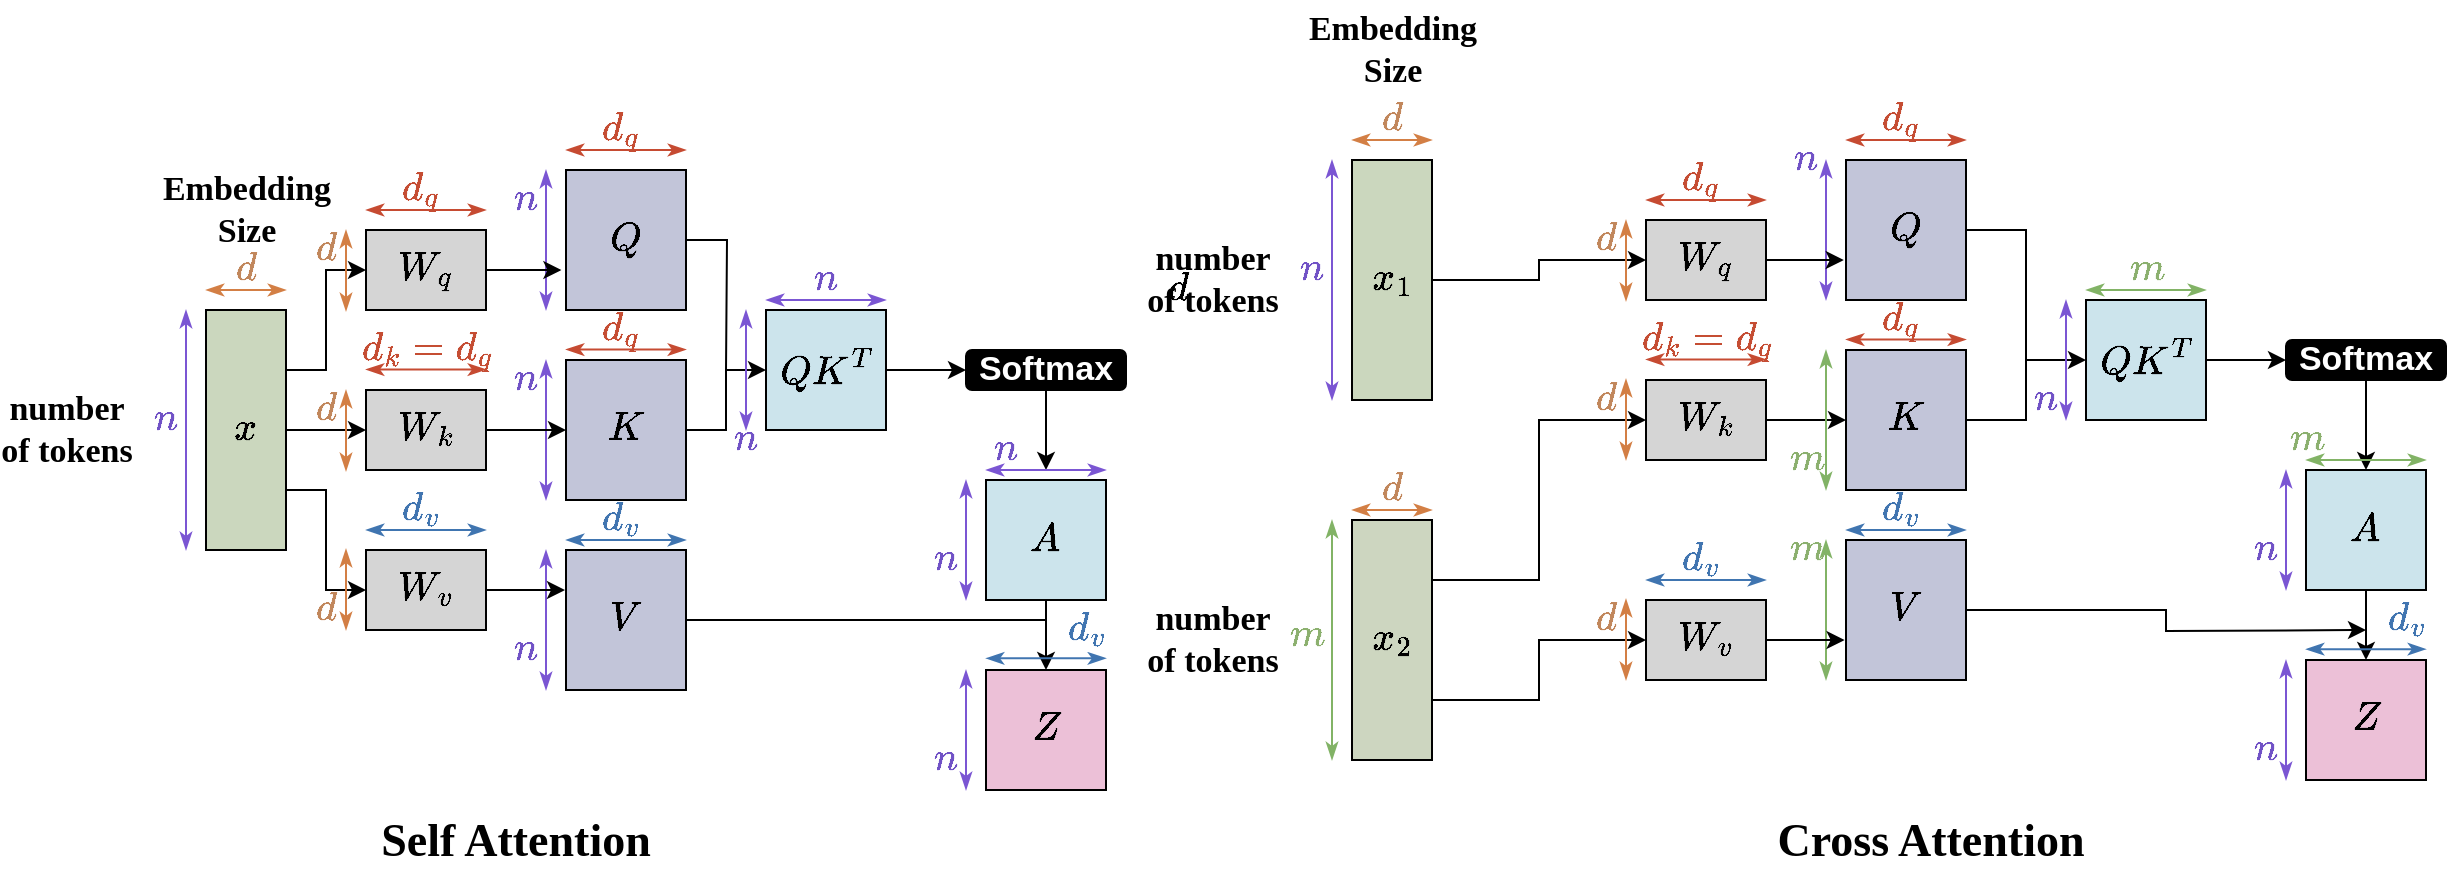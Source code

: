 <mxfile version="24.6.1" type="device">
  <diagram name="Attention Mechanisms" id="attention-diagram">
    <mxGraphModel dx="2728" dy="1097" grid="1" gridSize="10" guides="1" tooltips="1" connect="1" arrows="1" fold="1" page="1" pageScale="1" pageWidth="1100" pageHeight="850" math="1" shadow="0">
      <root>
        <mxCell id="0" />
        <mxCell id="1" parent="0" />
        <mxCell id="title1" value="Self Attention" style="text;html=1;strokeColor=none;fillColor=none;align=center;verticalAlign=middle;whiteSpace=wrap;fontSize=23;fontStyle=1;labelBackgroundColor=none;fontFamily=Georgia;" parent="1" vertex="1">
          <mxGeometry x="150" y="410" width="210" height="30" as="geometry" />
        </mxCell>
        <mxCell id="n4ni0wFZ942lwkIVXQDE-225" style="edgeStyle=orthogonalEdgeStyle;rounded=0;orthogonalLoop=1;jettySize=auto;html=1;exitX=1;exitY=0.25;exitDx=0;exitDy=0;entryX=0;entryY=0.5;entryDx=0;entryDy=0;fontSize=17;fontStyle=1" edge="1" parent="1" source="input_x" target="Wq">
          <mxGeometry relative="1" as="geometry" />
        </mxCell>
        <mxCell id="n4ni0wFZ942lwkIVXQDE-227" style="edgeStyle=orthogonalEdgeStyle;rounded=0;orthogonalLoop=1;jettySize=auto;html=1;exitX=1;exitY=0.5;exitDx=0;exitDy=0;entryX=0;entryY=0.5;entryDx=0;entryDy=0;fontSize=17;fontStyle=1" edge="1" parent="1" source="input_x" target="Wk">
          <mxGeometry relative="1" as="geometry" />
        </mxCell>
        <mxCell id="n4ni0wFZ942lwkIVXQDE-229" style="edgeStyle=orthogonalEdgeStyle;rounded=0;orthogonalLoop=1;jettySize=auto;html=1;exitX=1;exitY=0.75;exitDx=0;exitDy=0;entryX=0;entryY=0.5;entryDx=0;entryDy=0;fontSize=17;fontStyle=1" edge="1" parent="1" source="input_x" target="Wv">
          <mxGeometry relative="1" as="geometry" />
        </mxCell>
        <mxCell id="input_x" value="&lt;span style=&quot;font-size: 17px;&quot;&gt;`x`&lt;/span&gt;" style="rounded=0;whiteSpace=wrap;html=1;fillColor=#cbd7be;fontSize=17;fontStyle=1" parent="1" vertex="1">
          <mxGeometry x="100" y="160" width="40" height="120" as="geometry" />
        </mxCell>
        <mxCell id="Wq" value="`W_q`" style="rounded=0;whiteSpace=wrap;html=1;fillColor=#d5d5d5;fontSize=17;fontStyle=1" parent="1" vertex="1">
          <mxGeometry x="180" y="120" width="60" height="40" as="geometry" />
        </mxCell>
        <mxCell id="Wk" value="`W_k`" style="rounded=0;whiteSpace=wrap;html=1;fillColor=#d5d5d5;fontSize=17;fontStyle=1" parent="1" vertex="1">
          <mxGeometry x="180" y="200" width="60" height="40" as="geometry" />
        </mxCell>
        <mxCell id="Wv" value="`W_v`" style="rounded=0;whiteSpace=wrap;html=1;fillColor=#d5d5d5;fontSize=17;fontStyle=1" parent="1" vertex="1">
          <mxGeometry x="180" y="280" width="60" height="40" as="geometry" />
        </mxCell>
        <mxCell id="n4ni0wFZ942lwkIVXQDE-234" style="edgeStyle=orthogonalEdgeStyle;rounded=0;orthogonalLoop=1;jettySize=auto;html=1;exitX=1;exitY=0.5;exitDx=0;exitDy=0;endArrow=none;endFill=0;fontSize=17;fontStyle=1" edge="1" parent="1" source="Q">
          <mxGeometry relative="1" as="geometry">
            <mxPoint x="360" y="190" as="targetPoint" />
          </mxGeometry>
        </mxCell>
        <mxCell id="Q" value="&lt;span style=&quot;font-size: 17px;&quot;&gt;`Q`&lt;/span&gt;" style="rounded=0;whiteSpace=wrap;html=1;fillColor=#c2c5d9;fontSize=17;fontStyle=1" parent="1" vertex="1">
          <mxGeometry x="280" y="90" width="60" height="70" as="geometry" />
        </mxCell>
        <mxCell id="n4ni0wFZ942lwkIVXQDE-235" style="edgeStyle=orthogonalEdgeStyle;rounded=0;orthogonalLoop=1;jettySize=auto;html=1;exitX=1;exitY=0.5;exitDx=0;exitDy=0;fontSize=17;fontStyle=1" edge="1" parent="1" source="QKT" target="softmax">
          <mxGeometry relative="1" as="geometry" />
        </mxCell>
        <mxCell id="QKT" value="`QK^T`" style="rounded=0;whiteSpace=wrap;html=1;fillColor=#cce4ec;fontSize=17;fontStyle=1" parent="1" vertex="1">
          <mxGeometry x="380" y="160" width="60" height="60" as="geometry" />
        </mxCell>
        <mxCell id="n4ni0wFZ942lwkIVXQDE-237" style="edgeStyle=orthogonalEdgeStyle;rounded=0;orthogonalLoop=1;jettySize=auto;html=1;exitX=0.5;exitY=1;exitDx=0;exitDy=0;fontSize=17;fontStyle=1" edge="1" parent="1" source="softmax">
          <mxGeometry relative="1" as="geometry">
            <mxPoint x="520" y="240" as="targetPoint" />
          </mxGeometry>
        </mxCell>
        <mxCell id="softmax" value="Softmax" style="rounded=1;whiteSpace=wrap;html=1;fillColor=#000000;fontColor=#FFFFFF;fontSize=17;fontStyle=1" parent="1" vertex="1">
          <mxGeometry x="480" y="180" width="80" height="20" as="geometry" />
        </mxCell>
        <mxCell id="title2" value="Cross Attention" style="text;html=1;strokeColor=none;fillColor=none;align=center;verticalAlign=middle;whiteSpace=wrap;fontSize=23;fontStyle=1;labelBackgroundColor=none;fontFamily=Georgia;" parent="1" vertex="1">
          <mxGeometry x="825" y="410" width="275" height="30" as="geometry" />
        </mxCell>
        <mxCell id="n4ni0wFZ942lwkIVXQDE-1" value="" style="endArrow=classicThin;startArrow=classicThin;html=1;rounded=0;startFill=1;endFill=1;fontColor=#c1875c;strokeColor=#d37f45;fontSize=17;fontStyle=1" edge="1" parent="1">
          <mxGeometry width="50" height="50" relative="1" as="geometry">
            <mxPoint x="100" y="150" as="sourcePoint" />
            <mxPoint x="140" y="150" as="targetPoint" />
          </mxGeometry>
        </mxCell>
        <mxCell id="n4ni0wFZ942lwkIVXQDE-6" value="" style="endArrow=classicThin;startArrow=classicThin;html=1;rounded=0;startFill=1;endFill=1;strokeColor=#7b56d3;fontColor=#7152c6;fontSize=17;fontStyle=1" edge="1" parent="1">
          <mxGeometry width="50" height="50" relative="1" as="geometry">
            <mxPoint x="90" y="280" as="sourcePoint" />
            <mxPoint x="90" y="160" as="targetPoint" />
          </mxGeometry>
        </mxCell>
        <mxCell id="n4ni0wFZ942lwkIVXQDE-7" value="number&lt;div style=&quot;font-size: 17px;&quot;&gt;of tokens&lt;/div&gt;" style="edgeLabel;html=1;align=center;verticalAlign=middle;resizable=0;points=[];fontSize=17;fontStyle=1;labelBackgroundColor=none;fontFamily=Georgia;" vertex="1" connectable="0" parent="n4ni0wFZ942lwkIVXQDE-6">
          <mxGeometry x="-0.331" relative="1" as="geometry">
            <mxPoint x="-60" y="-20" as="offset" />
          </mxGeometry>
        </mxCell>
        <mxCell id="n4ni0wFZ942lwkIVXQDE-9" value="" style="endArrow=classicThin;startArrow=classicThin;html=1;rounded=0;startFill=1;endFill=1;fontColor=#c54d33;strokeColor=#c64b32;fontSize=17;fontStyle=1" edge="1" parent="1">
          <mxGeometry width="50" height="50" relative="1" as="geometry">
            <mxPoint x="180" y="110" as="sourcePoint" />
            <mxPoint x="240" y="110" as="targetPoint" />
          </mxGeometry>
        </mxCell>
        <mxCell id="n4ni0wFZ942lwkIVXQDE-10" value="`d_q`" style="edgeLabel;html=1;align=center;verticalAlign=middle;resizable=0;points=[];fontColor=#c54d33;fontSize=17;labelBackgroundColor=none;fontStyle=1" vertex="1" connectable="0" parent="n4ni0wFZ942lwkIVXQDE-9">
          <mxGeometry x="-0.331" relative="1" as="geometry">
            <mxPoint x="7" y="-10" as="offset" />
          </mxGeometry>
        </mxCell>
        <mxCell id="n4ni0wFZ942lwkIVXQDE-11" value="`d`" style="text;html=1;align=center;verticalAlign=middle;resizable=0;points=[];autosize=1;strokeColor=none;fillColor=none;fontColor=#c1875c;fontSize=17;fontStyle=1" vertex="1" parent="1">
          <mxGeometry x="100" y="125" width="40" height="30" as="geometry" />
        </mxCell>
        <mxCell id="n4ni0wFZ942lwkIVXQDE-12" value="`n`" style="text;html=1;align=center;verticalAlign=middle;resizable=0;points=[];autosize=1;strokeColor=none;fillColor=none;fontColor=#7152c6;fontSize=17;fontStyle=1" vertex="1" parent="1">
          <mxGeometry x="60" y="200" width="40" height="30" as="geometry" />
        </mxCell>
        <mxCell id="n4ni0wFZ942lwkIVXQDE-13" value="" style="endArrow=classicThin;startArrow=classicThin;html=1;rounded=0;startFill=1;endFill=1;fontColor=#c1875c;strokeColor=#d37f45;fontSize=17;fontStyle=1" edge="1" parent="1">
          <mxGeometry width="50" height="50" relative="1" as="geometry">
            <mxPoint x="170" y="120" as="sourcePoint" />
            <mxPoint x="170" y="160.48" as="targetPoint" />
          </mxGeometry>
        </mxCell>
        <mxCell id="n4ni0wFZ942lwkIVXQDE-15" value="`d`" style="text;html=1;align=center;verticalAlign=middle;resizable=0;points=[];autosize=1;strokeColor=none;fillColor=none;fontColor=#c1875c;fontSize=17;fontStyle=1" vertex="1" parent="1">
          <mxGeometry x="140" y="115" width="40" height="30" as="geometry" />
        </mxCell>
        <mxCell id="n4ni0wFZ942lwkIVXQDE-17" value="" style="endArrow=classicThin;startArrow=classicThin;html=1;rounded=0;startFill=1;endFill=1;fontColor=#c54d33;strokeColor=#c64b32;fontSize=17;fontStyle=1" edge="1" parent="1">
          <mxGeometry width="50" height="50" relative="1" as="geometry">
            <mxPoint x="280" y="80" as="sourcePoint" />
            <mxPoint x="340" y="80" as="targetPoint" />
          </mxGeometry>
        </mxCell>
        <mxCell id="n4ni0wFZ942lwkIVXQDE-18" value="`d_q`" style="edgeLabel;html=1;align=center;verticalAlign=middle;resizable=0;points=[];fontColor=#c54d33;fontSize=17;labelBackgroundColor=none;fontStyle=1" vertex="1" connectable="0" parent="n4ni0wFZ942lwkIVXQDE-17">
          <mxGeometry x="-0.331" relative="1" as="geometry">
            <mxPoint x="7" y="-10" as="offset" />
          </mxGeometry>
        </mxCell>
        <mxCell id="n4ni0wFZ942lwkIVXQDE-19" value="" style="endArrow=classicThin;startArrow=classicThin;html=1;rounded=0;startFill=1;endFill=1;strokeColor=#7b56d3;fontColor=#7152c6;fontSize=17;fontStyle=1" edge="1" parent="1">
          <mxGeometry width="50" height="50" relative="1" as="geometry">
            <mxPoint x="270" y="90" as="sourcePoint" />
            <mxPoint x="270" y="160" as="targetPoint" />
          </mxGeometry>
        </mxCell>
        <mxCell id="n4ni0wFZ942lwkIVXQDE-20" value="`n`" style="text;html=1;align=center;verticalAlign=middle;resizable=0;points=[];autosize=1;strokeColor=none;fillColor=none;fontColor=#7152c6;fontSize=17;fontStyle=1" vertex="1" parent="1">
          <mxGeometry x="240" y="90" width="40" height="30" as="geometry" />
        </mxCell>
        <mxCell id="n4ni0wFZ942lwkIVXQDE-233" style="edgeStyle=orthogonalEdgeStyle;rounded=0;orthogonalLoop=1;jettySize=auto;html=1;exitX=1;exitY=0.5;exitDx=0;exitDy=0;entryX=0;entryY=0.5;entryDx=0;entryDy=0;fontSize=17;fontStyle=1" edge="1" parent="1" source="n4ni0wFZ942lwkIVXQDE-21" target="QKT">
          <mxGeometry relative="1" as="geometry">
            <mxPoint x="380" y="240" as="targetPoint" />
          </mxGeometry>
        </mxCell>
        <mxCell id="n4ni0wFZ942lwkIVXQDE-21" value="&lt;span style=&quot;font-size: 17px;&quot;&gt;`K`&lt;/span&gt;" style="rounded=0;whiteSpace=wrap;html=1;fillColor=#c2c5d9;fontSize=17;fontStyle=1" vertex="1" parent="1">
          <mxGeometry x="280" y="185" width="60" height="70" as="geometry" />
        </mxCell>
        <mxCell id="n4ni0wFZ942lwkIVXQDE-22" value="" style="endArrow=classicThin;startArrow=classicThin;html=1;rounded=0;startFill=1;endFill=1;fontColor=#c54d33;strokeColor=#c64b32;fontSize=17;fontStyle=1" edge="1" parent="1">
          <mxGeometry width="50" height="50" relative="1" as="geometry">
            <mxPoint x="280" y="179.76" as="sourcePoint" />
            <mxPoint x="340" y="179.76" as="targetPoint" />
          </mxGeometry>
        </mxCell>
        <mxCell id="n4ni0wFZ942lwkIVXQDE-23" value="`d_q`" style="edgeLabel;html=1;align=center;verticalAlign=middle;resizable=0;points=[];fontColor=#c54d33;fontSize=17;labelBackgroundColor=none;fontStyle=1" vertex="1" connectable="0" parent="n4ni0wFZ942lwkIVXQDE-22">
          <mxGeometry x="-0.331" relative="1" as="geometry">
            <mxPoint x="7" y="-10" as="offset" />
          </mxGeometry>
        </mxCell>
        <mxCell id="n4ni0wFZ942lwkIVXQDE-24" value="" style="endArrow=classicThin;startArrow=classicThin;html=1;rounded=0;startFill=1;endFill=1;strokeColor=#7b56d3;fontColor=#7152c6;fontSize=17;fontStyle=1" edge="1" parent="1">
          <mxGeometry width="50" height="50" relative="1" as="geometry">
            <mxPoint x="270" y="185" as="sourcePoint" />
            <mxPoint x="270" y="255" as="targetPoint" />
          </mxGeometry>
        </mxCell>
        <mxCell id="n4ni0wFZ942lwkIVXQDE-25" value="`n`" style="text;html=1;align=center;verticalAlign=middle;resizable=0;points=[];autosize=1;strokeColor=none;fillColor=none;fontColor=#7152c6;fontSize=17;fontStyle=1" vertex="1" parent="1">
          <mxGeometry x="240" y="180" width="40" height="30" as="geometry" />
        </mxCell>
        <mxCell id="n4ni0wFZ942lwkIVXQDE-26" value="" style="endArrow=classicThin;startArrow=classicThin;html=1;rounded=0;startFill=1;endFill=1;strokeColor=#c64b32;fontSize=17;fontStyle=1" edge="1" parent="1">
          <mxGeometry width="50" height="50" relative="1" as="geometry">
            <mxPoint x="180" y="189.76" as="sourcePoint" />
            <mxPoint x="240" y="189.76" as="targetPoint" />
          </mxGeometry>
        </mxCell>
        <mxCell id="n4ni0wFZ942lwkIVXQDE-28" value="`d_k=d_q`" style="text;html=1;align=center;verticalAlign=middle;resizable=0;points=[];autosize=1;strokeColor=none;fillColor=none;strokeWidth=0;fontSize=17;fontColor=#c54d33;fontStyle=1" vertex="1" parent="1">
          <mxGeometry x="160" y="165" width="100" height="30" as="geometry" />
        </mxCell>
        <mxCell id="n4ni0wFZ942lwkIVXQDE-29" value="" style="endArrow=classicThin;startArrow=classicThin;html=1;rounded=0;startFill=1;endFill=1;fontColor=#c1875c;strokeColor=#d37f45;fontSize=17;fontStyle=1" edge="1" parent="1">
          <mxGeometry width="50" height="50" relative="1" as="geometry">
            <mxPoint x="170" y="200" as="sourcePoint" />
            <mxPoint x="170" y="240.48" as="targetPoint" />
          </mxGeometry>
        </mxCell>
        <mxCell id="n4ni0wFZ942lwkIVXQDE-30" value="`d`" style="text;html=1;align=center;verticalAlign=middle;resizable=0;points=[];autosize=1;strokeColor=none;fillColor=none;fontColor=#c1875c;fontSize=17;fontStyle=1" vertex="1" parent="1">
          <mxGeometry x="140" y="195" width="40" height="30" as="geometry" />
        </mxCell>
        <mxCell id="n4ni0wFZ942lwkIVXQDE-31" value="" style="endArrow=classicThin;startArrow=classicThin;html=1;rounded=0;startFill=1;endFill=1;fontColor=#c1875c;strokeColor=#d37f45;fontSize=17;fontStyle=1" edge="1" parent="1">
          <mxGeometry width="50" height="50" relative="1" as="geometry">
            <mxPoint x="170" y="279.52" as="sourcePoint" />
            <mxPoint x="170" y="320" as="targetPoint" />
          </mxGeometry>
        </mxCell>
        <mxCell id="n4ni0wFZ942lwkIVXQDE-32" value="`d`" style="text;html=1;align=center;verticalAlign=middle;resizable=0;points=[];autosize=1;strokeColor=none;fillColor=none;fontColor=#c1875c;fontSize=17;fontStyle=1" vertex="1" parent="1">
          <mxGeometry x="140" y="295" width="40" height="30" as="geometry" />
        </mxCell>
        <mxCell id="n4ni0wFZ942lwkIVXQDE-33" value="" style="endArrow=classicThin;startArrow=classicThin;html=1;rounded=0;startFill=1;endFill=1;fontColor=#4175b0;strokeColor=#4075b0;fontSize=17;fontStyle=1" edge="1" parent="1">
          <mxGeometry width="50" height="50" relative="1" as="geometry">
            <mxPoint x="180" y="270" as="sourcePoint" />
            <mxPoint x="240" y="270" as="targetPoint" />
          </mxGeometry>
        </mxCell>
        <mxCell id="n4ni0wFZ942lwkIVXQDE-34" value="`d_v`" style="edgeLabel;html=1;align=center;verticalAlign=middle;resizable=0;points=[];fontColor=#4175b0;fontSize=17;labelBackgroundColor=none;fontStyle=1" vertex="1" connectable="0" parent="n4ni0wFZ942lwkIVXQDE-33">
          <mxGeometry x="-0.331" relative="1" as="geometry">
            <mxPoint x="7" y="-10" as="offset" />
          </mxGeometry>
        </mxCell>
        <mxCell id="n4ni0wFZ942lwkIVXQDE-240" style="edgeStyle=orthogonalEdgeStyle;rounded=0;orthogonalLoop=1;jettySize=auto;html=1;exitX=1;exitY=0.5;exitDx=0;exitDy=0;endArrow=none;endFill=0;fontSize=17;fontStyle=1" edge="1" parent="1" source="n4ni0wFZ942lwkIVXQDE-35">
          <mxGeometry relative="1" as="geometry">
            <mxPoint x="520" y="320" as="targetPoint" />
            <Array as="points">
              <mxPoint x="520" y="315" />
            </Array>
          </mxGeometry>
        </mxCell>
        <mxCell id="n4ni0wFZ942lwkIVXQDE-35" value="&lt;span style=&quot;font-size: 17px;&quot;&gt;`V`&lt;/span&gt;" style="rounded=0;whiteSpace=wrap;html=1;fillColor=#c2c5d9;fontSize=17;fontStyle=1" vertex="1" parent="1">
          <mxGeometry x="280" y="280" width="60" height="70" as="geometry" />
        </mxCell>
        <mxCell id="n4ni0wFZ942lwkIVXQDE-36" value="" style="endArrow=classicThin;startArrow=classicThin;html=1;rounded=0;startFill=1;endFill=1;strokeColor=#7b56d3;fontColor=#7152c6;fontSize=17;fontStyle=1" edge="1" parent="1">
          <mxGeometry width="50" height="50" relative="1" as="geometry">
            <mxPoint x="270" y="280" as="sourcePoint" />
            <mxPoint x="270" y="350" as="targetPoint" />
          </mxGeometry>
        </mxCell>
        <mxCell id="n4ni0wFZ942lwkIVXQDE-37" value="`n`" style="text;html=1;align=center;verticalAlign=middle;resizable=0;points=[];autosize=1;strokeColor=none;fillColor=none;fontColor=#7152c6;fontSize=17;fontStyle=1" vertex="1" parent="1">
          <mxGeometry x="240" y="315" width="40" height="30" as="geometry" />
        </mxCell>
        <mxCell id="n4ni0wFZ942lwkIVXQDE-38" value="" style="endArrow=classicThin;startArrow=classicThin;html=1;rounded=0;startFill=1;endFill=1;fontColor=#4175b0;strokeColor=#4075b0;fontSize=17;fontStyle=1" edge="1" parent="1">
          <mxGeometry width="50" height="50" relative="1" as="geometry">
            <mxPoint x="280" y="275" as="sourcePoint" />
            <mxPoint x="340" y="275" as="targetPoint" />
          </mxGeometry>
        </mxCell>
        <mxCell id="n4ni0wFZ942lwkIVXQDE-39" value="`d_v`" style="edgeLabel;html=1;align=center;verticalAlign=middle;resizable=0;points=[];fontColor=#4175b0;fontSize=17;labelBackgroundColor=none;fontStyle=1" vertex="1" connectable="0" parent="n4ni0wFZ942lwkIVXQDE-38">
          <mxGeometry x="-0.331" relative="1" as="geometry">
            <mxPoint x="7" y="-10" as="offset" />
          </mxGeometry>
        </mxCell>
        <mxCell id="n4ni0wFZ942lwkIVXQDE-43" value="" style="endArrow=classicThin;startArrow=classicThin;html=1;rounded=0;startFill=1;endFill=1;strokeColor=#7b56d3;fontColor=#7152c6;fontSize=17;fontStyle=1" edge="1" parent="1">
          <mxGeometry width="50" height="50" relative="1" as="geometry">
            <mxPoint x="370" y="160" as="sourcePoint" />
            <mxPoint x="370" y="220" as="targetPoint" />
          </mxGeometry>
        </mxCell>
        <mxCell id="n4ni0wFZ942lwkIVXQDE-44" value="`n`" style="text;html=1;align=center;verticalAlign=middle;resizable=0;points=[];autosize=1;strokeColor=none;fillColor=none;fontColor=#7152c6;fontSize=17;fontStyle=1" vertex="1" parent="1">
          <mxGeometry x="350" y="210" width="40" height="30" as="geometry" />
        </mxCell>
        <mxCell id="n4ni0wFZ942lwkIVXQDE-239" style="edgeStyle=orthogonalEdgeStyle;rounded=0;orthogonalLoop=1;jettySize=auto;html=1;exitX=0.5;exitY=1;exitDx=0;exitDy=0;entryX=0.5;entryY=0;entryDx=0;entryDy=0;fontSize=17;fontStyle=1" edge="1" parent="1" source="n4ni0wFZ942lwkIVXQDE-45" target="n4ni0wFZ942lwkIVXQDE-51">
          <mxGeometry relative="1" as="geometry" />
        </mxCell>
        <mxCell id="n4ni0wFZ942lwkIVXQDE-45" value="`A`" style="rounded=0;whiteSpace=wrap;html=1;fillColor=#cce4ec;fontSize=17;fontStyle=1" vertex="1" parent="1">
          <mxGeometry x="490" y="245" width="60" height="60" as="geometry" />
        </mxCell>
        <mxCell id="n4ni0wFZ942lwkIVXQDE-46" value="" style="endArrow=classicThin;startArrow=classicThin;html=1;rounded=0;startFill=1;endFill=1;strokeColor=#7b56d3;fontColor=#7152c6;fontSize=17;fontStyle=1" edge="1" parent="1">
          <mxGeometry width="50" height="50" relative="1" as="geometry">
            <mxPoint x="550" y="240" as="sourcePoint" />
            <mxPoint x="490" y="240" as="targetPoint" />
          </mxGeometry>
        </mxCell>
        <mxCell id="n4ni0wFZ942lwkIVXQDE-47" value="`n`" style="text;html=1;align=center;verticalAlign=middle;resizable=0;points=[];autosize=1;strokeColor=none;fillColor=none;fontColor=#7152c6;fontSize=17;fontStyle=1" vertex="1" parent="1">
          <mxGeometry x="480" y="215" width="40" height="30" as="geometry" />
        </mxCell>
        <mxCell id="n4ni0wFZ942lwkIVXQDE-48" value="" style="endArrow=classicThin;startArrow=classicThin;html=1;rounded=0;startFill=1;endFill=1;strokeColor=#7b56d3;fontColor=#7152c6;fontSize=17;fontStyle=1" edge="1" parent="1">
          <mxGeometry width="50" height="50" relative="1" as="geometry">
            <mxPoint x="480" y="245" as="sourcePoint" />
            <mxPoint x="480" y="305" as="targetPoint" />
          </mxGeometry>
        </mxCell>
        <mxCell id="n4ni0wFZ942lwkIVXQDE-49" value="`n`" style="text;html=1;align=center;verticalAlign=middle;resizable=0;points=[];autosize=1;strokeColor=none;fillColor=none;fontColor=#7152c6;fontSize=17;fontStyle=1" vertex="1" parent="1">
          <mxGeometry x="450" y="270" width="40" height="30" as="geometry" />
        </mxCell>
        <mxCell id="n4ni0wFZ942lwkIVXQDE-51" value="`Z`" style="rounded=0;whiteSpace=wrap;html=1;fillColor=#ecc0d7;fontSize=17;fontStyle=1" vertex="1" parent="1">
          <mxGeometry x="490" y="340" width="60" height="60" as="geometry" />
        </mxCell>
        <mxCell id="n4ni0wFZ942lwkIVXQDE-54" value="" style="endArrow=classicThin;startArrow=classicThin;html=1;rounded=0;startFill=1;endFill=1;strokeColor=#7b56d3;fontColor=#7152c6;fontSize=17;fontStyle=1" edge="1" parent="1">
          <mxGeometry width="50" height="50" relative="1" as="geometry">
            <mxPoint x="480" y="340" as="sourcePoint" />
            <mxPoint x="480" y="400" as="targetPoint" />
          </mxGeometry>
        </mxCell>
        <mxCell id="n4ni0wFZ942lwkIVXQDE-55" value="`n`" style="text;html=1;align=center;verticalAlign=middle;resizable=0;points=[];autosize=1;strokeColor=none;fillColor=none;fontColor=#7152c6;fontSize=17;fontStyle=1" vertex="1" parent="1">
          <mxGeometry x="450" y="370" width="40" height="30" as="geometry" />
        </mxCell>
        <mxCell id="n4ni0wFZ942lwkIVXQDE-56" value="Embedding&lt;div style=&quot;font-size: 17px;&quot;&gt;Size&lt;/div&gt;" style="text;html=1;align=center;verticalAlign=middle;resizable=0;points=[];autosize=1;strokeColor=none;fillColor=none;fontSize=17;fontStyle=1;labelBackgroundColor=none;fontFamily=Georgia;" vertex="1" parent="1">
          <mxGeometry x="65" y="85" width="110" height="50" as="geometry" />
        </mxCell>
        <mxCell id="n4ni0wFZ942lwkIVXQDE-85" value="`d`" style="text;html=1;align=center;verticalAlign=middle;resizable=0;points=[];autosize=1;strokeColor=none;fillColor=none;fontSize=17;fontStyle=1" vertex="1" parent="1">
          <mxGeometry x="566" y="135" width="40" height="30" as="geometry" />
        </mxCell>
        <mxCell id="n4ni0wFZ942lwkIVXQDE-243" style="edgeStyle=orthogonalEdgeStyle;rounded=0;orthogonalLoop=1;jettySize=auto;html=1;exitX=1;exitY=0.25;exitDx=0;exitDy=0;entryX=0;entryY=0.5;entryDx=0;entryDy=0;fontSize=17;fontStyle=1" edge="1" parent="1" source="n4ni0wFZ942lwkIVXQDE-110" target="n4ni0wFZ942lwkIVXQDE-163">
          <mxGeometry relative="1" as="geometry" />
        </mxCell>
        <mxCell id="n4ni0wFZ942lwkIVXQDE-245" style="edgeStyle=orthogonalEdgeStyle;rounded=0;orthogonalLoop=1;jettySize=auto;html=1;exitX=1;exitY=0.75;exitDx=0;exitDy=0;entryX=0;entryY=0.5;entryDx=0;entryDy=0;fontSize=17;fontStyle=1" edge="1" parent="1" source="n4ni0wFZ942lwkIVXQDE-110" target="n4ni0wFZ942lwkIVXQDE-164">
          <mxGeometry relative="1" as="geometry" />
        </mxCell>
        <mxCell id="n4ni0wFZ942lwkIVXQDE-110" value="`x_2`" style="rounded=0;whiteSpace=wrap;html=1;fillColor=#cdd6c0;fontSize=17;fontStyle=1" vertex="1" parent="1">
          <mxGeometry x="673" y="265" width="40" height="120" as="geometry" />
        </mxCell>
        <mxCell id="n4ni0wFZ942lwkIVXQDE-112" value="" style="endArrow=classicThin;startArrow=classicThin;html=1;rounded=0;startFill=1;endFill=1;fillColor=#d5e8d4;strokeColor=#82b366;fontSize=17;fontStyle=1" edge="1" parent="1">
          <mxGeometry width="50" height="50" relative="1" as="geometry">
            <mxPoint x="663" y="385" as="sourcePoint" />
            <mxPoint x="663" y="265" as="targetPoint" />
          </mxGeometry>
        </mxCell>
        <mxCell id="n4ni0wFZ942lwkIVXQDE-113" value="number&lt;div style=&quot;font-size: 17px;&quot;&gt;of tokens&lt;/div&gt;" style="edgeLabel;html=1;align=center;verticalAlign=middle;resizable=0;points=[];fontSize=17;fontStyle=1;labelBackgroundColor=none;fontFamily=Georgia;" vertex="1" connectable="0" parent="n4ni0wFZ942lwkIVXQDE-112">
          <mxGeometry x="-0.331" relative="1" as="geometry">
            <mxPoint x="-60" y="-20" as="offset" />
          </mxGeometry>
        </mxCell>
        <mxCell id="n4ni0wFZ942lwkIVXQDE-115" value="`m`" style="text;html=1;align=center;verticalAlign=middle;resizable=0;points=[];autosize=1;strokeColor=none;fillColor=none;fontColor=#8cb06f;fontSize=17;fontStyle=1" vertex="1" parent="1">
          <mxGeometry x="625" y="308" width="50" height="30" as="geometry" />
        </mxCell>
        <mxCell id="n4ni0wFZ942lwkIVXQDE-241" style="edgeStyle=orthogonalEdgeStyle;rounded=0;orthogonalLoop=1;jettySize=auto;html=1;exitX=1;exitY=0.5;exitDx=0;exitDy=0;entryX=0;entryY=0.5;entryDx=0;entryDy=0;fontSize=17;fontStyle=1" edge="1" parent="1" source="n4ni0wFZ942lwkIVXQDE-161" target="n4ni0wFZ942lwkIVXQDE-162">
          <mxGeometry relative="1" as="geometry" />
        </mxCell>
        <mxCell id="n4ni0wFZ942lwkIVXQDE-161" value="&lt;span style=&quot;font-size: 17px;&quot;&gt;`x_1`&lt;/span&gt;" style="rounded=0;whiteSpace=wrap;html=1;fillColor=#cbd7be;fontSize=17;fontStyle=1" vertex="1" parent="1">
          <mxGeometry x="673" y="85" width="40" height="120" as="geometry" />
        </mxCell>
        <mxCell id="n4ni0wFZ942lwkIVXQDE-162" value="`W_q`" style="rounded=0;whiteSpace=wrap;html=1;fillColor=#d5d5d5;fontSize=17;fontStyle=1" vertex="1" parent="1">
          <mxGeometry x="820" y="115" width="60" height="40" as="geometry" />
        </mxCell>
        <mxCell id="n4ni0wFZ942lwkIVXQDE-248" style="edgeStyle=orthogonalEdgeStyle;rounded=0;orthogonalLoop=1;jettySize=auto;html=1;exitX=1;exitY=0.5;exitDx=0;exitDy=0;entryX=0;entryY=0.5;entryDx=0;entryDy=0;fontSize=17;fontStyle=1" edge="1" parent="1" source="n4ni0wFZ942lwkIVXQDE-163" target="n4ni0wFZ942lwkIVXQDE-181">
          <mxGeometry relative="1" as="geometry" />
        </mxCell>
        <mxCell id="n4ni0wFZ942lwkIVXQDE-163" value="`W_k`" style="rounded=0;whiteSpace=wrap;html=1;fillColor=#d5d5d5;fontSize=17;fontStyle=1" vertex="1" parent="1">
          <mxGeometry x="820" y="195" width="60" height="40" as="geometry" />
        </mxCell>
        <mxCell id="n4ni0wFZ942lwkIVXQDE-164" value="`W_v`" style="rounded=0;whiteSpace=wrap;html=1;fillColor=#d5d5d5;fontSize=17;fontStyle=1" vertex="1" parent="1">
          <mxGeometry x="820" y="305" width="60" height="40" as="geometry" />
        </mxCell>
        <mxCell id="n4ni0wFZ942lwkIVXQDE-251" style="edgeStyle=orthogonalEdgeStyle;rounded=0;orthogonalLoop=1;jettySize=auto;html=1;exitX=1;exitY=0.5;exitDx=0;exitDy=0;entryX=0;entryY=0.5;entryDx=0;entryDy=0;fontSize=17;fontStyle=1" edge="1" parent="1" source="n4ni0wFZ942lwkIVXQDE-165" target="n4ni0wFZ942lwkIVXQDE-166">
          <mxGeometry relative="1" as="geometry" />
        </mxCell>
        <mxCell id="n4ni0wFZ942lwkIVXQDE-165" value="&lt;span style=&quot;font-size: 17px;&quot;&gt;`Q`&lt;/span&gt;" style="rounded=0;whiteSpace=wrap;html=1;fillColor=#c2c5d9;fontSize=17;fontStyle=1" vertex="1" parent="1">
          <mxGeometry x="920" y="85" width="60" height="70" as="geometry" />
        </mxCell>
        <mxCell id="n4ni0wFZ942lwkIVXQDE-253" style="edgeStyle=orthogonalEdgeStyle;rounded=0;orthogonalLoop=1;jettySize=auto;html=1;exitX=1;exitY=0.5;exitDx=0;exitDy=0;entryX=0;entryY=0.5;entryDx=0;entryDy=0;fontSize=17;fontStyle=1" edge="1" parent="1" source="n4ni0wFZ942lwkIVXQDE-166" target="n4ni0wFZ942lwkIVXQDE-167">
          <mxGeometry relative="1" as="geometry" />
        </mxCell>
        <mxCell id="n4ni0wFZ942lwkIVXQDE-166" value="`QK^T`" style="rounded=0;whiteSpace=wrap;html=1;fillColor=#cce4ec;fontSize=17;fontStyle=1" vertex="1" parent="1">
          <mxGeometry x="1040" y="155" width="60" height="60" as="geometry" />
        </mxCell>
        <mxCell id="n4ni0wFZ942lwkIVXQDE-254" style="edgeStyle=orthogonalEdgeStyle;rounded=0;orthogonalLoop=1;jettySize=auto;html=1;exitX=0.5;exitY=1;exitDx=0;exitDy=0;entryX=0.5;entryY=0;entryDx=0;entryDy=0;fontSize=17;fontStyle=1" edge="1" parent="1" source="n4ni0wFZ942lwkIVXQDE-167" target="n4ni0wFZ942lwkIVXQDE-203">
          <mxGeometry relative="1" as="geometry" />
        </mxCell>
        <mxCell id="n4ni0wFZ942lwkIVXQDE-167" value="Softmax" style="rounded=1;whiteSpace=wrap;html=1;fillColor=#000000;fontColor=#FFFFFF;fontSize=17;fontStyle=1" vertex="1" parent="1">
          <mxGeometry x="1140" y="175" width="80" height="20" as="geometry" />
        </mxCell>
        <mxCell id="n4ni0wFZ942lwkIVXQDE-168" value="" style="endArrow=classicThin;startArrow=classicThin;html=1;rounded=0;startFill=1;endFill=1;fontColor=#c1875c;strokeColor=#d37f45;fontSize=17;fontStyle=1" edge="1" parent="1">
          <mxGeometry width="50" height="50" relative="1" as="geometry">
            <mxPoint x="673" y="75" as="sourcePoint" />
            <mxPoint x="713" y="75" as="targetPoint" />
          </mxGeometry>
        </mxCell>
        <mxCell id="n4ni0wFZ942lwkIVXQDE-169" value="" style="endArrow=classicThin;startArrow=classicThin;html=1;rounded=0;startFill=1;endFill=1;strokeColor=#7b56d3;fontColor=#7152c6;fontSize=17;fontStyle=1" edge="1" parent="1">
          <mxGeometry width="50" height="50" relative="1" as="geometry">
            <mxPoint x="663" y="205" as="sourcePoint" />
            <mxPoint x="663" y="85" as="targetPoint" />
          </mxGeometry>
        </mxCell>
        <mxCell id="n4ni0wFZ942lwkIVXQDE-170" value="number&lt;div style=&quot;font-size: 17px;&quot;&gt;of tokens&lt;/div&gt;" style="edgeLabel;html=1;align=center;verticalAlign=middle;resizable=0;points=[];fontSize=17;fontStyle=1;labelBackgroundColor=none;fontFamily=Georgia;" vertex="1" connectable="0" parent="n4ni0wFZ942lwkIVXQDE-169">
          <mxGeometry x="-0.331" relative="1" as="geometry">
            <mxPoint x="-60" y="-20" as="offset" />
          </mxGeometry>
        </mxCell>
        <mxCell id="n4ni0wFZ942lwkIVXQDE-171" value="" style="endArrow=classicThin;startArrow=classicThin;html=1;rounded=0;startFill=1;endFill=1;fontColor=#c54d33;strokeColor=#c64b32;fontSize=17;fontStyle=1" edge="1" parent="1">
          <mxGeometry width="50" height="50" relative="1" as="geometry">
            <mxPoint x="820" y="105" as="sourcePoint" />
            <mxPoint x="880" y="105" as="targetPoint" />
          </mxGeometry>
        </mxCell>
        <mxCell id="n4ni0wFZ942lwkIVXQDE-172" value="`d_q`" style="edgeLabel;html=1;align=center;verticalAlign=middle;resizable=0;points=[];fontColor=#c54d33;fontSize=17;labelBackgroundColor=none;fontStyle=1" vertex="1" connectable="0" parent="n4ni0wFZ942lwkIVXQDE-171">
          <mxGeometry x="-0.331" relative="1" as="geometry">
            <mxPoint x="7" y="-10" as="offset" />
          </mxGeometry>
        </mxCell>
        <mxCell id="n4ni0wFZ942lwkIVXQDE-173" value="`d`" style="text;html=1;align=center;verticalAlign=middle;resizable=0;points=[];autosize=1;strokeColor=none;fillColor=none;fontColor=#c1875c;fontSize=17;fontStyle=1" vertex="1" parent="1">
          <mxGeometry x="673" y="50" width="40" height="30" as="geometry" />
        </mxCell>
        <mxCell id="n4ni0wFZ942lwkIVXQDE-174" value="`n`" style="text;html=1;align=center;verticalAlign=middle;resizable=0;points=[];autosize=1;strokeColor=none;fillColor=none;fontColor=#7152c6;fontSize=17;fontStyle=1" vertex="1" parent="1">
          <mxGeometry x="633" y="125" width="40" height="30" as="geometry" />
        </mxCell>
        <mxCell id="n4ni0wFZ942lwkIVXQDE-175" value="" style="endArrow=classicThin;startArrow=classicThin;html=1;rounded=0;startFill=1;endFill=1;fontColor=#c1875c;strokeColor=#d37f45;fontSize=17;fontStyle=1" edge="1" parent="1">
          <mxGeometry width="50" height="50" relative="1" as="geometry">
            <mxPoint x="810" y="115" as="sourcePoint" />
            <mxPoint x="810" y="155.48" as="targetPoint" />
          </mxGeometry>
        </mxCell>
        <mxCell id="n4ni0wFZ942lwkIVXQDE-176" value="`d`" style="text;html=1;align=center;verticalAlign=middle;resizable=0;points=[];autosize=1;strokeColor=none;fillColor=none;fontColor=#c1875c;fontSize=17;fontStyle=1" vertex="1" parent="1">
          <mxGeometry x="780" y="110" width="40" height="30" as="geometry" />
        </mxCell>
        <mxCell id="n4ni0wFZ942lwkIVXQDE-177" value="" style="endArrow=classicThin;startArrow=classicThin;html=1;rounded=0;startFill=1;endFill=1;fontColor=#c54d33;strokeColor=#c64b32;fontSize=17;fontStyle=1" edge="1" parent="1">
          <mxGeometry width="50" height="50" relative="1" as="geometry">
            <mxPoint x="920" y="75" as="sourcePoint" />
            <mxPoint x="980" y="75" as="targetPoint" />
          </mxGeometry>
        </mxCell>
        <mxCell id="n4ni0wFZ942lwkIVXQDE-178" value="`d_q`" style="edgeLabel;html=1;align=center;verticalAlign=middle;resizable=0;points=[];fontColor=#c54d33;fontSize=17;labelBackgroundColor=none;fontStyle=1" vertex="1" connectable="0" parent="n4ni0wFZ942lwkIVXQDE-177">
          <mxGeometry x="-0.331" relative="1" as="geometry">
            <mxPoint x="7" y="-10" as="offset" />
          </mxGeometry>
        </mxCell>
        <mxCell id="n4ni0wFZ942lwkIVXQDE-179" value="" style="endArrow=classicThin;startArrow=classicThin;html=1;rounded=0;startFill=1;endFill=1;strokeColor=#7b56d3;fontColor=#7152c6;fontSize=17;fontStyle=1" edge="1" parent="1">
          <mxGeometry width="50" height="50" relative="1" as="geometry">
            <mxPoint x="910" y="85" as="sourcePoint" />
            <mxPoint x="910" y="155" as="targetPoint" />
          </mxGeometry>
        </mxCell>
        <mxCell id="n4ni0wFZ942lwkIVXQDE-180" value="`n`" style="text;html=1;align=center;verticalAlign=middle;resizable=0;points=[];autosize=1;strokeColor=none;fillColor=none;fontColor=#7152c6;fontSize=17;fontStyle=1" vertex="1" parent="1">
          <mxGeometry x="880" y="70" width="40" height="30" as="geometry" />
        </mxCell>
        <mxCell id="n4ni0wFZ942lwkIVXQDE-252" style="edgeStyle=orthogonalEdgeStyle;rounded=0;orthogonalLoop=1;jettySize=auto;html=1;exitX=1;exitY=0.5;exitDx=0;exitDy=0;endArrow=none;endFill=0;fontSize=17;fontStyle=1" edge="1" parent="1" source="n4ni0wFZ942lwkIVXQDE-181">
          <mxGeometry relative="1" as="geometry">
            <mxPoint x="1010" y="180" as="targetPoint" />
            <Array as="points">
              <mxPoint x="1010" y="215" />
            </Array>
          </mxGeometry>
        </mxCell>
        <mxCell id="n4ni0wFZ942lwkIVXQDE-181" value="&lt;span style=&quot;font-size: 17px;&quot;&gt;`K`&lt;/span&gt;" style="rounded=0;whiteSpace=wrap;html=1;fillColor=#c2c5d9;fontSize=17;fontStyle=1" vertex="1" parent="1">
          <mxGeometry x="920" y="180" width="60" height="70" as="geometry" />
        </mxCell>
        <mxCell id="n4ni0wFZ942lwkIVXQDE-182" value="" style="endArrow=classicThin;startArrow=classicThin;html=1;rounded=0;startFill=1;endFill=1;fontColor=#c54d33;strokeColor=#c64b32;fontSize=17;fontStyle=1" edge="1" parent="1">
          <mxGeometry width="50" height="50" relative="1" as="geometry">
            <mxPoint x="920" y="174.76" as="sourcePoint" />
            <mxPoint x="980" y="174.76" as="targetPoint" />
          </mxGeometry>
        </mxCell>
        <mxCell id="n4ni0wFZ942lwkIVXQDE-183" value="`d_q`" style="edgeLabel;html=1;align=center;verticalAlign=middle;resizable=0;points=[];fontColor=#c54d33;fontSize=17;labelBackgroundColor=none;fontStyle=1" vertex="1" connectable="0" parent="n4ni0wFZ942lwkIVXQDE-182">
          <mxGeometry x="-0.331" relative="1" as="geometry">
            <mxPoint x="7" y="-10" as="offset" />
          </mxGeometry>
        </mxCell>
        <mxCell id="n4ni0wFZ942lwkIVXQDE-184" value="" style="endArrow=classicThin;startArrow=classicThin;html=1;rounded=0;startFill=1;endFill=1;strokeColor=#82b366;fontColor=#7152c6;fillColor=#d5e8d4;fontSize=17;fontStyle=1" edge="1" parent="1">
          <mxGeometry width="50" height="50" relative="1" as="geometry">
            <mxPoint x="910" y="180" as="sourcePoint" />
            <mxPoint x="910" y="250" as="targetPoint" />
          </mxGeometry>
        </mxCell>
        <mxCell id="n4ni0wFZ942lwkIVXQDE-185" value="`m`" style="text;html=1;align=center;verticalAlign=middle;resizable=0;points=[];autosize=1;strokeColor=none;fillColor=none;fontColor=#8cb06f;fontSize=17;fontStyle=1" vertex="1" parent="1">
          <mxGeometry x="875" y="220" width="50" height="30" as="geometry" />
        </mxCell>
        <mxCell id="n4ni0wFZ942lwkIVXQDE-186" value="" style="endArrow=classicThin;startArrow=classicThin;html=1;rounded=0;startFill=1;endFill=1;strokeColor=#c64b32;fontSize=17;fontStyle=1" edge="1" parent="1">
          <mxGeometry width="50" height="50" relative="1" as="geometry">
            <mxPoint x="820" y="184.76" as="sourcePoint" />
            <mxPoint x="880" y="184.76" as="targetPoint" />
          </mxGeometry>
        </mxCell>
        <mxCell id="n4ni0wFZ942lwkIVXQDE-187" value="`d_k=d_q`" style="text;html=1;align=center;verticalAlign=middle;resizable=0;points=[];autosize=1;strokeColor=none;fillColor=none;strokeWidth=0;fontSize=17;fontColor=#c54d33;fontStyle=1" vertex="1" parent="1">
          <mxGeometry x="800" y="160" width="100" height="30" as="geometry" />
        </mxCell>
        <mxCell id="n4ni0wFZ942lwkIVXQDE-188" value="" style="endArrow=classicThin;startArrow=classicThin;html=1;rounded=0;startFill=1;endFill=1;fontColor=#c1875c;strokeColor=#d37f45;fontSize=17;fontStyle=1" edge="1" parent="1">
          <mxGeometry width="50" height="50" relative="1" as="geometry">
            <mxPoint x="810" y="194.52" as="sourcePoint" />
            <mxPoint x="810" y="235" as="targetPoint" />
          </mxGeometry>
        </mxCell>
        <mxCell id="n4ni0wFZ942lwkIVXQDE-189" value="`d`" style="text;html=1;align=center;verticalAlign=middle;resizable=0;points=[];autosize=1;strokeColor=none;fillColor=none;fontColor=#c1875c;fontSize=17;fontStyle=1" vertex="1" parent="1">
          <mxGeometry x="780" y="190" width="40" height="30" as="geometry" />
        </mxCell>
        <mxCell id="n4ni0wFZ942lwkIVXQDE-190" value="" style="endArrow=classicThin;startArrow=classicThin;html=1;rounded=0;startFill=1;endFill=1;fontColor=#c1875c;strokeColor=#d37f45;fontSize=17;fontStyle=1" edge="1" parent="1">
          <mxGeometry width="50" height="50" relative="1" as="geometry">
            <mxPoint x="810" y="304.52" as="sourcePoint" />
            <mxPoint x="810" y="345" as="targetPoint" />
          </mxGeometry>
        </mxCell>
        <mxCell id="n4ni0wFZ942lwkIVXQDE-191" value="`d`" style="text;html=1;align=center;verticalAlign=middle;resizable=0;points=[];autosize=1;strokeColor=none;fillColor=none;fontColor=#c1875c;fontSize=17;fontStyle=1" vertex="1" parent="1">
          <mxGeometry x="780" y="300" width="40" height="30" as="geometry" />
        </mxCell>
        <mxCell id="n4ni0wFZ942lwkIVXQDE-192" value="" style="endArrow=classicThin;startArrow=classicThin;html=1;rounded=0;startFill=1;endFill=1;fontColor=#4175b0;strokeColor=#4075b0;fontSize=17;fontStyle=1" edge="1" parent="1">
          <mxGeometry width="50" height="50" relative="1" as="geometry">
            <mxPoint x="820" y="295" as="sourcePoint" />
            <mxPoint x="880" y="295" as="targetPoint" />
          </mxGeometry>
        </mxCell>
        <mxCell id="n4ni0wFZ942lwkIVXQDE-193" value="`d_v`" style="edgeLabel;html=1;align=center;verticalAlign=middle;resizable=0;points=[];fontColor=#4175b0;fontSize=17;labelBackgroundColor=none;fontStyle=1" vertex="1" connectable="0" parent="n4ni0wFZ942lwkIVXQDE-192">
          <mxGeometry x="-0.331" relative="1" as="geometry">
            <mxPoint x="7" y="-10" as="offset" />
          </mxGeometry>
        </mxCell>
        <mxCell id="n4ni0wFZ942lwkIVXQDE-256" style="edgeStyle=orthogonalEdgeStyle;rounded=0;orthogonalLoop=1;jettySize=auto;html=1;exitX=1;exitY=0.5;exitDx=0;exitDy=0;fontSize=17;fontStyle=1" edge="1" parent="1" source="n4ni0wFZ942lwkIVXQDE-194">
          <mxGeometry relative="1" as="geometry">
            <mxPoint x="1180" y="320" as="targetPoint" />
          </mxGeometry>
        </mxCell>
        <mxCell id="n4ni0wFZ942lwkIVXQDE-194" value="&lt;span style=&quot;font-size: 17px;&quot;&gt;`V`&lt;/span&gt;" style="rounded=0;whiteSpace=wrap;html=1;fillColor=#c2c5d9;fontSize=17;fontStyle=1" vertex="1" parent="1">
          <mxGeometry x="920" y="275" width="60" height="70" as="geometry" />
        </mxCell>
        <mxCell id="n4ni0wFZ942lwkIVXQDE-195" value="" style="endArrow=classicThin;startArrow=classicThin;html=1;rounded=0;startFill=1;endFill=1;strokeColor=#82b366;fontColor=#7152c6;fillColor=#d5e8d4;fontSize=17;fontStyle=1" edge="1" parent="1">
          <mxGeometry width="50" height="50" relative="1" as="geometry">
            <mxPoint x="910" y="275" as="sourcePoint" />
            <mxPoint x="910" y="345" as="targetPoint" />
          </mxGeometry>
        </mxCell>
        <mxCell id="n4ni0wFZ942lwkIVXQDE-196" value="`m`" style="text;html=1;align=center;verticalAlign=middle;resizable=0;points=[];autosize=1;strokeColor=none;fillColor=none;fontColor=#8cb06f;fontSize=17;fontStyle=1" vertex="1" parent="1">
          <mxGeometry x="875" y="265" width="50" height="30" as="geometry" />
        </mxCell>
        <mxCell id="n4ni0wFZ942lwkIVXQDE-197" value="" style="endArrow=classicThin;startArrow=classicThin;html=1;rounded=0;startFill=1;endFill=1;fontColor=#4175b0;strokeColor=#4075b0;fontSize=17;fontStyle=1" edge="1" parent="1">
          <mxGeometry width="50" height="50" relative="1" as="geometry">
            <mxPoint x="920" y="270" as="sourcePoint" />
            <mxPoint x="980" y="270" as="targetPoint" />
          </mxGeometry>
        </mxCell>
        <mxCell id="n4ni0wFZ942lwkIVXQDE-198" value="`d_v`" style="edgeLabel;html=1;align=center;verticalAlign=middle;resizable=0;points=[];fontColor=#4175b0;fontSize=17;labelBackgroundColor=none;fontStyle=1" vertex="1" connectable="0" parent="n4ni0wFZ942lwkIVXQDE-197">
          <mxGeometry x="-0.331" relative="1" as="geometry">
            <mxPoint x="7" y="-10" as="offset" />
          </mxGeometry>
        </mxCell>
        <mxCell id="n4ni0wFZ942lwkIVXQDE-199" value="" style="endArrow=classicThin;startArrow=classicThin;html=1;rounded=0;startFill=1;endFill=1;fillColor=#d5e8d4;strokeColor=#82b366;fontSize=17;fontStyle=1" edge="1" parent="1">
          <mxGeometry width="50" height="50" relative="1" as="geometry">
            <mxPoint x="1100" y="150" as="sourcePoint" />
            <mxPoint x="1040" y="150" as="targetPoint" />
          </mxGeometry>
        </mxCell>
        <mxCell id="n4ni0wFZ942lwkIVXQDE-200" value="`m`" style="text;html=1;align=center;verticalAlign=middle;resizable=0;points=[];autosize=1;strokeColor=none;fillColor=none;fontColor=#8cb06f;fontSize=17;fontStyle=1" vertex="1" parent="1">
          <mxGeometry x="1045" y="125" width="50" height="30" as="geometry" />
        </mxCell>
        <mxCell id="n4ni0wFZ942lwkIVXQDE-201" value="" style="endArrow=classicThin;startArrow=classicThin;html=1;rounded=0;startFill=1;endFill=1;strokeColor=#7b56d3;fontColor=#7152c6;fontSize=17;fontStyle=1" edge="1" parent="1">
          <mxGeometry width="50" height="50" relative="1" as="geometry">
            <mxPoint x="1030" y="155" as="sourcePoint" />
            <mxPoint x="1030" y="215" as="targetPoint" />
          </mxGeometry>
        </mxCell>
        <mxCell id="n4ni0wFZ942lwkIVXQDE-202" value="`n`" style="text;html=1;align=center;verticalAlign=middle;resizable=0;points=[];autosize=1;strokeColor=none;fillColor=none;fontColor=#7152c6;fontSize=17;fontStyle=1" vertex="1" parent="1">
          <mxGeometry x="1000" y="190" width="40" height="30" as="geometry" />
        </mxCell>
        <mxCell id="n4ni0wFZ942lwkIVXQDE-255" style="edgeStyle=orthogonalEdgeStyle;rounded=0;orthogonalLoop=1;jettySize=auto;html=1;exitX=0.5;exitY=1;exitDx=0;exitDy=0;entryX=0.5;entryY=0;entryDx=0;entryDy=0;fontSize=17;fontStyle=1" edge="1" parent="1" source="n4ni0wFZ942lwkIVXQDE-203" target="n4ni0wFZ942lwkIVXQDE-208">
          <mxGeometry relative="1" as="geometry" />
        </mxCell>
        <mxCell id="n4ni0wFZ942lwkIVXQDE-203" value="`A`" style="rounded=0;whiteSpace=wrap;html=1;fillColor=#cce4ec;fontSize=17;fontStyle=1" vertex="1" parent="1">
          <mxGeometry x="1150" y="240" width="60" height="60" as="geometry" />
        </mxCell>
        <mxCell id="n4ni0wFZ942lwkIVXQDE-204" value="" style="endArrow=classicThin;startArrow=classicThin;html=1;rounded=0;startFill=1;endFill=1;strokeColor=#82b366;fontColor=#7152c6;fillColor=#d5e8d4;fontSize=17;fontStyle=1" edge="1" parent="1">
          <mxGeometry width="50" height="50" relative="1" as="geometry">
            <mxPoint x="1210" y="235" as="sourcePoint" />
            <mxPoint x="1150" y="235" as="targetPoint" />
          </mxGeometry>
        </mxCell>
        <mxCell id="n4ni0wFZ942lwkIVXQDE-205" value="`m`" style="text;html=1;align=center;verticalAlign=middle;resizable=0;points=[];autosize=1;strokeColor=none;fillColor=none;fontColor=#8cb06f;fontSize=17;fontStyle=1" vertex="1" parent="1">
          <mxGeometry x="1125" y="210" width="50" height="30" as="geometry" />
        </mxCell>
        <mxCell id="n4ni0wFZ942lwkIVXQDE-206" value="" style="endArrow=classicThin;startArrow=classicThin;html=1;rounded=0;startFill=1;endFill=1;strokeColor=#7b56d3;fontColor=#7152c6;fontSize=17;fontStyle=1" edge="1" parent="1">
          <mxGeometry width="50" height="50" relative="1" as="geometry">
            <mxPoint x="1140" y="240" as="sourcePoint" />
            <mxPoint x="1140" y="300" as="targetPoint" />
          </mxGeometry>
        </mxCell>
        <mxCell id="n4ni0wFZ942lwkIVXQDE-207" value="`n`" style="text;html=1;align=center;verticalAlign=middle;resizable=0;points=[];autosize=1;strokeColor=none;fillColor=none;fontColor=#7152c6;fontSize=17;fontStyle=1" vertex="1" parent="1">
          <mxGeometry x="1110" y="265" width="40" height="30" as="geometry" />
        </mxCell>
        <mxCell id="n4ni0wFZ942lwkIVXQDE-208" value="`Z`" style="rounded=0;whiteSpace=wrap;html=1;fillColor=#ecc0d7;fontSize=17;fontStyle=1" vertex="1" parent="1">
          <mxGeometry x="1150" y="335" width="60" height="60" as="geometry" />
        </mxCell>
        <mxCell id="n4ni0wFZ942lwkIVXQDE-211" value="" style="endArrow=classicThin;startArrow=classicThin;html=1;rounded=0;startFill=1;endFill=1;strokeColor=#7b56d3;fontColor=#7152c6;fontSize=17;fontStyle=1" edge="1" parent="1">
          <mxGeometry width="50" height="50" relative="1" as="geometry">
            <mxPoint x="1140" y="335" as="sourcePoint" />
            <mxPoint x="1140" y="395" as="targetPoint" />
          </mxGeometry>
        </mxCell>
        <mxCell id="n4ni0wFZ942lwkIVXQDE-212" value="`n`" style="text;html=1;align=center;verticalAlign=middle;resizable=0;points=[];autosize=1;strokeColor=none;fillColor=none;fontColor=#7152c6;fontSize=17;fontStyle=1" vertex="1" parent="1">
          <mxGeometry x="1110" y="365" width="40" height="30" as="geometry" />
        </mxCell>
        <mxCell id="n4ni0wFZ942lwkIVXQDE-213" value="Embedding&lt;div style=&quot;font-size: 17px;&quot;&gt;Size&lt;/div&gt;" style="text;html=1;align=center;verticalAlign=middle;resizable=0;points=[];autosize=1;strokeColor=none;fillColor=none;fontSize=17;fontStyle=1;labelBackgroundColor=none;fontFamily=Georgia;" vertex="1" parent="1">
          <mxGeometry x="638" y="5" width="110" height="50" as="geometry" />
        </mxCell>
        <mxCell id="n4ni0wFZ942lwkIVXQDE-214" value="" style="endArrow=classicThin;startArrow=classicThin;html=1;rounded=0;startFill=1;endFill=1;fontColor=#c1875c;strokeColor=#d37f45;fontSize=17;fontStyle=1" edge="1" parent="1">
          <mxGeometry width="50" height="50" relative="1" as="geometry">
            <mxPoint x="673" y="260" as="sourcePoint" />
            <mxPoint x="713" y="260" as="targetPoint" />
          </mxGeometry>
        </mxCell>
        <mxCell id="n4ni0wFZ942lwkIVXQDE-215" value="`d`" style="text;html=1;align=center;verticalAlign=middle;resizable=0;points=[];autosize=1;strokeColor=none;fillColor=none;fontColor=#c1875c;fontSize=17;fontStyle=1" vertex="1" parent="1">
          <mxGeometry x="673" y="235" width="40" height="30" as="geometry" />
        </mxCell>
        <mxCell id="n4ni0wFZ942lwkIVXQDE-218" value="" style="endArrow=classicThin;startArrow=classicThin;html=1;rounded=0;startFill=1;endFill=1;strokeColor=#7b56d3;fontColor=#7152c6;fontSize=17;fontStyle=1" edge="1" parent="1">
          <mxGeometry width="50" height="50" relative="1" as="geometry">
            <mxPoint x="440" y="155" as="sourcePoint" />
            <mxPoint x="380" y="155" as="targetPoint" />
          </mxGeometry>
        </mxCell>
        <mxCell id="n4ni0wFZ942lwkIVXQDE-219" value="`n`" style="text;html=1;align=center;verticalAlign=middle;resizable=0;points=[];autosize=1;strokeColor=none;fillColor=none;fontColor=#7152c6;fontSize=17;fontStyle=1" vertex="1" parent="1">
          <mxGeometry x="390" y="130" width="40" height="30" as="geometry" />
        </mxCell>
        <mxCell id="n4ni0wFZ942lwkIVXQDE-220" value="" style="endArrow=classicThin;startArrow=classicThin;html=1;rounded=0;startFill=1;endFill=1;fontColor=#4175b0;strokeColor=#4075b0;fontSize=17;fontStyle=1" edge="1" parent="1">
          <mxGeometry width="50" height="50" relative="1" as="geometry">
            <mxPoint x="490" y="334.17" as="sourcePoint" />
            <mxPoint x="550" y="334.17" as="targetPoint" />
          </mxGeometry>
        </mxCell>
        <mxCell id="n4ni0wFZ942lwkIVXQDE-221" value="`d_v`" style="edgeLabel;html=1;align=center;verticalAlign=middle;resizable=0;points=[];fontColor=#4175b0;fontSize=17;fontStyle=1" vertex="1" connectable="0" parent="n4ni0wFZ942lwkIVXQDE-220">
          <mxGeometry x="-0.331" relative="1" as="geometry">
            <mxPoint x="30" y="-14" as="offset" />
          </mxGeometry>
        </mxCell>
        <mxCell id="n4ni0wFZ942lwkIVXQDE-223" value="" style="endArrow=classicThin;startArrow=classicThin;html=1;rounded=0;startFill=1;endFill=1;fontColor=#4175b0;strokeColor=#4075b0;fontSize=17;fontStyle=1" edge="1" parent="1">
          <mxGeometry width="50" height="50" relative="1" as="geometry">
            <mxPoint x="1150" y="329.58" as="sourcePoint" />
            <mxPoint x="1210" y="329.58" as="targetPoint" />
          </mxGeometry>
        </mxCell>
        <mxCell id="n4ni0wFZ942lwkIVXQDE-224" value="`d_v`" style="edgeLabel;html=1;align=center;verticalAlign=middle;resizable=0;points=[];fontColor=#4175b0;fontSize=17;fontStyle=1" vertex="1" connectable="0" parent="n4ni0wFZ942lwkIVXQDE-223">
          <mxGeometry x="-0.331" relative="1" as="geometry">
            <mxPoint x="30" y="-15" as="offset" />
          </mxGeometry>
        </mxCell>
        <mxCell id="n4ni0wFZ942lwkIVXQDE-230" style="edgeStyle=orthogonalEdgeStyle;rounded=0;orthogonalLoop=1;jettySize=auto;html=1;exitX=1;exitY=0.5;exitDx=0;exitDy=0;entryX=-0.038;entryY=0.726;entryDx=0;entryDy=0;entryPerimeter=0;fontSize=17;fontStyle=1" edge="1" parent="1" source="Wq" target="Q">
          <mxGeometry relative="1" as="geometry" />
        </mxCell>
        <mxCell id="n4ni0wFZ942lwkIVXQDE-231" style="edgeStyle=orthogonalEdgeStyle;rounded=0;orthogonalLoop=1;jettySize=auto;html=1;exitX=1;exitY=0.5;exitDx=0;exitDy=0;entryX=0;entryY=0.5;entryDx=0;entryDy=0;fontSize=17;fontStyle=1" edge="1" parent="1" source="Wk" target="n4ni0wFZ942lwkIVXQDE-21">
          <mxGeometry relative="1" as="geometry" />
        </mxCell>
        <mxCell id="n4ni0wFZ942lwkIVXQDE-232" style="edgeStyle=orthogonalEdgeStyle;rounded=0;orthogonalLoop=1;jettySize=auto;html=1;exitX=1;exitY=0.5;exitDx=0;exitDy=0;entryX=-0.009;entryY=0.297;entryDx=0;entryDy=0;entryPerimeter=0;fontSize=17;fontStyle=1" edge="1" parent="1" source="Wv" target="n4ni0wFZ942lwkIVXQDE-35">
          <mxGeometry relative="1" as="geometry" />
        </mxCell>
        <mxCell id="n4ni0wFZ942lwkIVXQDE-246" style="edgeStyle=orthogonalEdgeStyle;rounded=0;orthogonalLoop=1;jettySize=auto;html=1;exitX=1;exitY=0.5;exitDx=0;exitDy=0;entryX=-0.019;entryY=0.706;entryDx=0;entryDy=0;entryPerimeter=0;fontSize=17;fontStyle=1" edge="1" parent="1" source="n4ni0wFZ942lwkIVXQDE-162" target="n4ni0wFZ942lwkIVXQDE-165">
          <mxGeometry relative="1" as="geometry" />
        </mxCell>
        <mxCell id="n4ni0wFZ942lwkIVXQDE-250" style="edgeStyle=orthogonalEdgeStyle;rounded=0;orthogonalLoop=1;jettySize=auto;html=1;exitX=1;exitY=0.5;exitDx=0;exitDy=0;entryX=-0.012;entryY=0.71;entryDx=0;entryDy=0;entryPerimeter=0;fontSize=17;fontStyle=1" edge="1" parent="1" source="n4ni0wFZ942lwkIVXQDE-164" target="n4ni0wFZ942lwkIVXQDE-194">
          <mxGeometry relative="1" as="geometry" />
        </mxCell>
      </root>
    </mxGraphModel>
  </diagram>
</mxfile>
